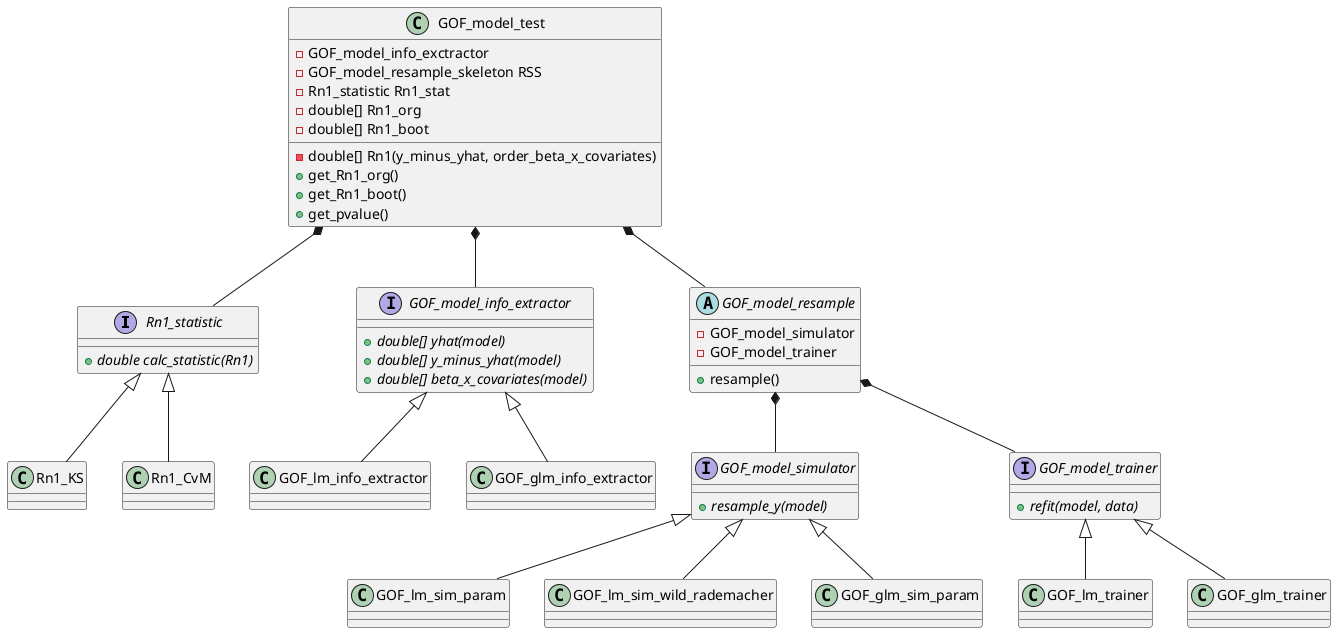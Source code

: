 @startuml
interface Rn1_statistic {
    + {abstract} double calc_statistic(Rn1)
}
Rn1_statistic <|-- Rn1_KS
Rn1_statistic <|-- Rn1_CvM
interface GOF_model_simulator {
    + {abstract} resample_y(model)
}
GOF_model_simulator <|-- GOF_lm_sim_param
GOF_model_simulator <|-- GOF_lm_sim_wild_rademacher
GOF_model_simulator <|-- GOF_glm_sim_param
interface GOF_model_trainer {
    + {abstract} refit(model, data)
}
GOF_model_trainer <|-- GOF_lm_trainer
GOF_model_trainer <|-- GOF_glm_trainer
interface GOF_model_info_extractor {
    + {abstract} double[] yhat(model)
    + {abstract} double[] y_minus_yhat(model)
    + {abstract} double[] beta_x_covariates(model)
}
GOF_model_info_extractor <|-- GOF_lm_info_extractor
GOF_model_info_extractor <|-- GOF_glm_info_extractor
abstract class GOF_model_resample {
    - GOF_model_simulator
    - GOF_model_trainer
    + resample()
}
GOF_model_resample *-- GOF_model_simulator
GOF_model_resample *-- GOF_model_trainer
class GOF_model_test {
    - GOF_model_info_exctractor
    - GOF_model_resample_skeleton RSS
    - Rn1_statistic Rn1_stat
    - double[] Rn1_org
    - double[] Rn1_boot
    - double[] Rn1(y_minus_yhat, order_beta_x_covariates)
    + get_Rn1_org()
    + get_Rn1_boot()
    + get_pvalue()
}
GOF_model_test *-- GOF_model_info_extractor
GOF_model_test *-- GOF_model_resample
GOF_model_test *-- Rn1_statistic
@enduml
